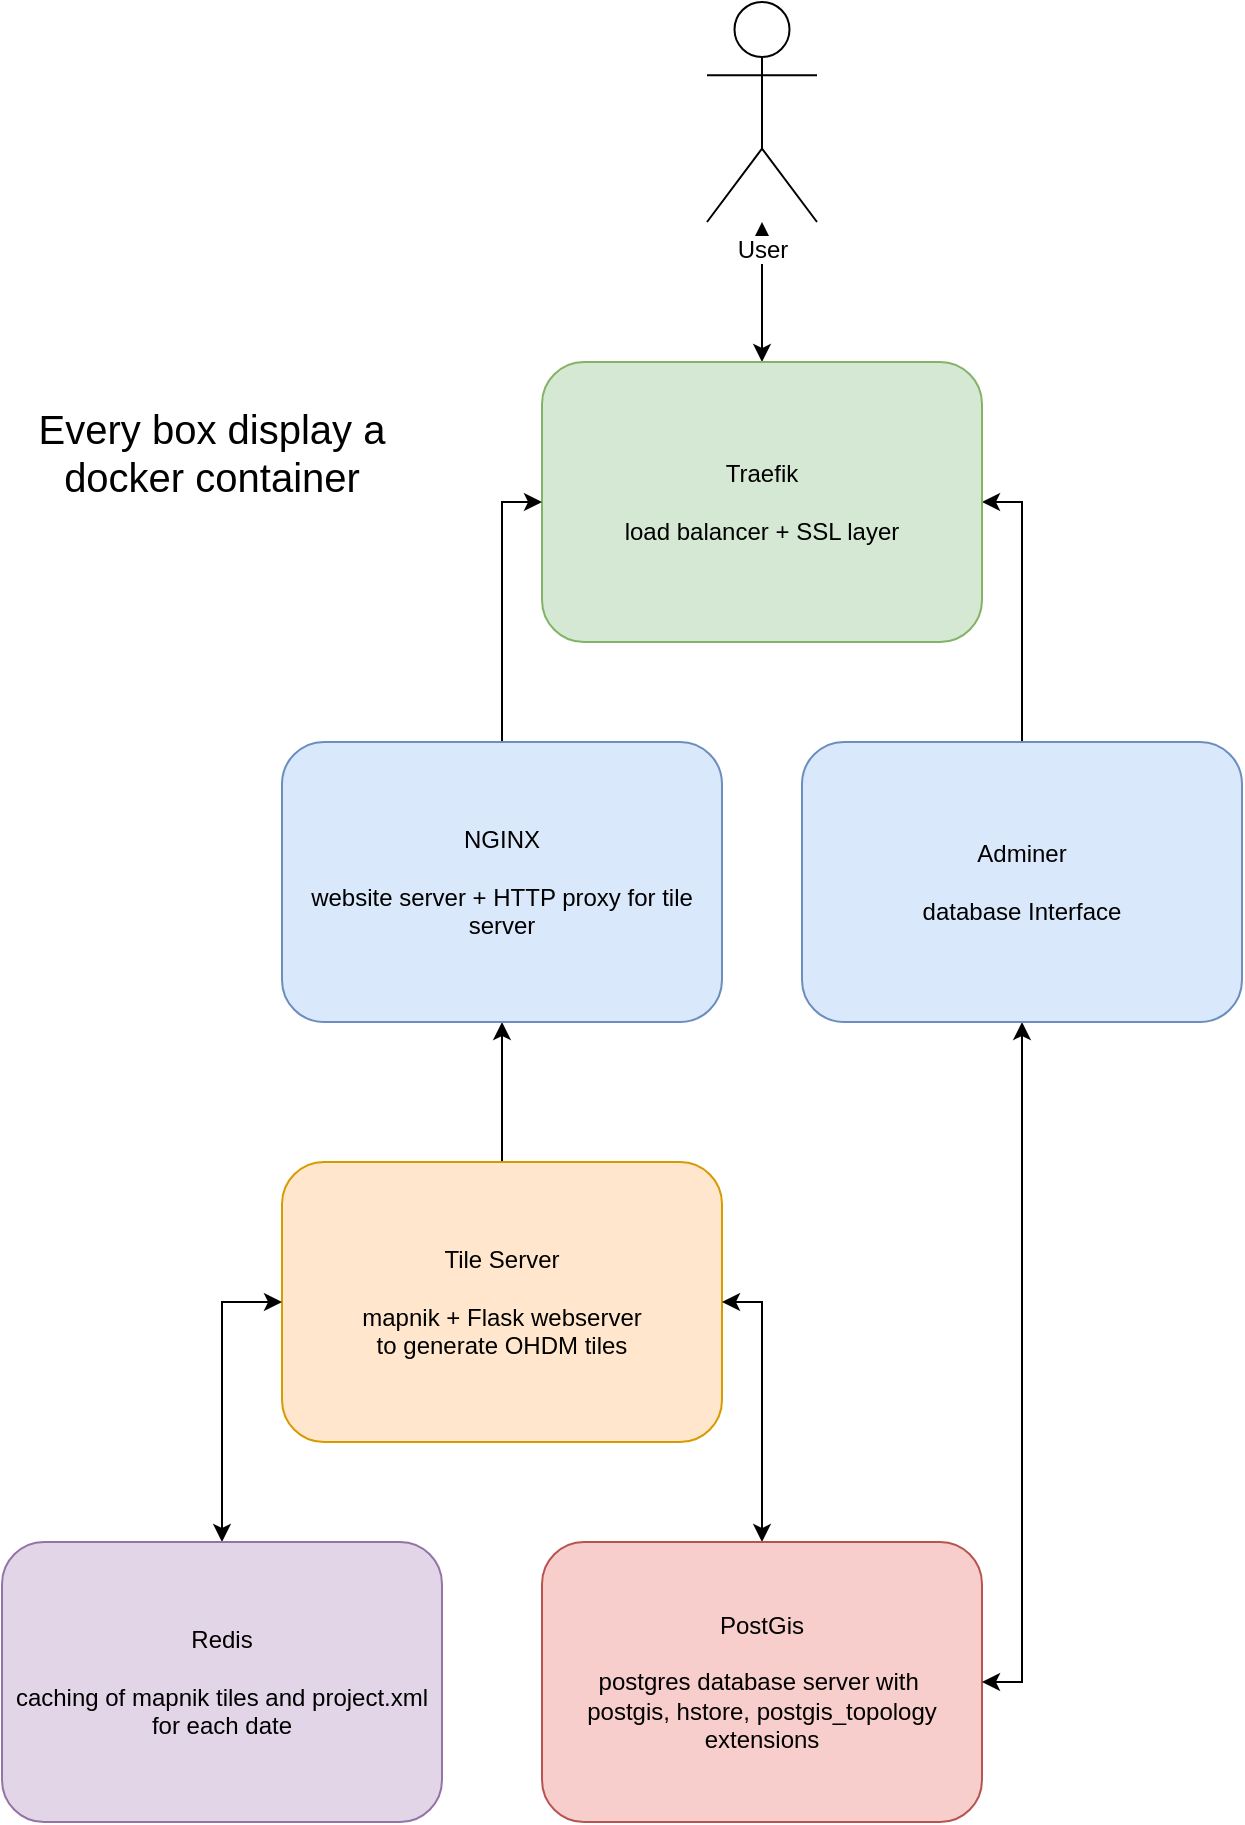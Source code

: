<mxfile version="10.7.3" type="device"><diagram id="b46ecxO6Ah7TJyFlPnQ3" name="Page-1"><mxGraphModel dx="918" dy="627" grid="1" gridSize="10" guides="1" tooltips="1" connect="1" arrows="1" fold="1" page="1" pageScale="1" pageWidth="827" pageHeight="1169" math="0" shadow="0"><root><mxCell id="0"/><mxCell id="1" parent="0"/><mxCell id="QmdIrAz1XZokFfuzaN5t-13" style="edgeStyle=orthogonalEdgeStyle;rounded=0;orthogonalLoop=1;jettySize=auto;html=1;entryX=0.5;entryY=1;entryDx=0;entryDy=0;" edge="1" parent="1" source="QmdIrAz1XZokFfuzaN5t-1" target="QmdIrAz1XZokFfuzaN5t-8"><mxGeometry relative="1" as="geometry"/></mxCell><mxCell id="QmdIrAz1XZokFfuzaN5t-1" value="Tile Server&lt;br&gt;&lt;br&gt;mapnik + Flask webserver&lt;br&gt;to generate OHDM tiles&lt;br&gt;" style="rounded=1;whiteSpace=wrap;html=1;fillColor=#ffe6cc;strokeColor=#d79b00;" vertex="1" parent="1"><mxGeometry x="160" y="810" width="220" height="140" as="geometry"/></mxCell><mxCell id="QmdIrAz1XZokFfuzaN5t-15" style="edgeStyle=orthogonalEdgeStyle;rounded=0;orthogonalLoop=1;jettySize=auto;html=1;entryX=1;entryY=0.5;entryDx=0;entryDy=0;startArrow=classic;startFill=1;" edge="1" parent="1" source="QmdIrAz1XZokFfuzaN5t-2" target="QmdIrAz1XZokFfuzaN5t-1"><mxGeometry relative="1" as="geometry"/></mxCell><mxCell id="QmdIrAz1XZokFfuzaN5t-2" value="PostGis&lt;br&gt;&lt;br&gt;postgres database server with&amp;nbsp;&lt;br&gt;postgis, hstore, postgis_topology extensions&lt;br&gt;" style="rounded=1;whiteSpace=wrap;html=1;fillColor=#f8cecc;strokeColor=#b85450;" vertex="1" parent="1"><mxGeometry x="290" y="1000" width="220" height="140" as="geometry"/></mxCell><mxCell id="QmdIrAz1XZokFfuzaN5t-14" style="edgeStyle=orthogonalEdgeStyle;rounded=0;orthogonalLoop=1;jettySize=auto;html=1;entryX=0;entryY=0.5;entryDx=0;entryDy=0;startArrow=classic;startFill=1;" edge="1" parent="1" source="QmdIrAz1XZokFfuzaN5t-3" target="QmdIrAz1XZokFfuzaN5t-1"><mxGeometry relative="1" as="geometry"/></mxCell><mxCell id="QmdIrAz1XZokFfuzaN5t-3" value="Redis&lt;br&gt;&lt;br&gt;caching of mapnik tiles and project.xml for each date&lt;br&gt;" style="rounded=1;whiteSpace=wrap;html=1;fillColor=#e1d5e7;strokeColor=#9673a6;" vertex="1" parent="1"><mxGeometry x="20" y="1000" width="220" height="140" as="geometry"/></mxCell><mxCell id="QmdIrAz1XZokFfuzaN5t-10" style="edgeStyle=orthogonalEdgeStyle;rounded=0;orthogonalLoop=1;jettySize=auto;html=1;entryX=1;entryY=0.5;entryDx=0;entryDy=0;" edge="1" parent="1" source="QmdIrAz1XZokFfuzaN5t-6" target="QmdIrAz1XZokFfuzaN5t-7"><mxGeometry relative="1" as="geometry"/></mxCell><mxCell id="QmdIrAz1XZokFfuzaN5t-16" style="edgeStyle=orthogonalEdgeStyle;rounded=0;orthogonalLoop=1;jettySize=auto;html=1;entryX=1;entryY=0.5;entryDx=0;entryDy=0;startArrow=classic;startFill=1;" edge="1" parent="1" source="QmdIrAz1XZokFfuzaN5t-6" target="QmdIrAz1XZokFfuzaN5t-2"><mxGeometry relative="1" as="geometry"/></mxCell><mxCell id="QmdIrAz1XZokFfuzaN5t-6" value="Adminer&lt;br&gt;&lt;br&gt;database Interface&lt;br&gt;" style="rounded=1;whiteSpace=wrap;html=1;fillColor=#dae8fc;strokeColor=#6c8ebf;" vertex="1" parent="1"><mxGeometry x="420" y="600" width="220" height="140" as="geometry"/></mxCell><mxCell id="QmdIrAz1XZokFfuzaN5t-17" style="edgeStyle=orthogonalEdgeStyle;rounded=0;orthogonalLoop=1;jettySize=auto;html=1;startArrow=classic;startFill=1;" edge="1" parent="1" source="QmdIrAz1XZokFfuzaN5t-7" target="QmdIrAz1XZokFfuzaN5t-11"><mxGeometry relative="1" as="geometry"/></mxCell><mxCell id="QmdIrAz1XZokFfuzaN5t-7" value="Traefik&lt;br&gt;&lt;br&gt;load balancer + SSL layer&lt;br&gt;" style="rounded=1;whiteSpace=wrap;html=1;fillColor=#d5e8d4;strokeColor=#82b366;" vertex="1" parent="1"><mxGeometry x="290" y="410" width="220" height="140" as="geometry"/></mxCell><mxCell id="QmdIrAz1XZokFfuzaN5t-9" style="edgeStyle=orthogonalEdgeStyle;rounded=0;orthogonalLoop=1;jettySize=auto;html=1;entryX=0;entryY=0.5;entryDx=0;entryDy=0;" edge="1" parent="1" source="QmdIrAz1XZokFfuzaN5t-8" target="QmdIrAz1XZokFfuzaN5t-7"><mxGeometry relative="1" as="geometry"/></mxCell><mxCell id="QmdIrAz1XZokFfuzaN5t-8" value="NGINX&lt;br&gt;&lt;br&gt;website server + HTTP proxy for tile server&lt;br&gt;" style="rounded=1;whiteSpace=wrap;html=1;fillColor=#dae8fc;strokeColor=#6c8ebf;" vertex="1" parent="1"><mxGeometry x="160" y="600" width="220" height="140" as="geometry"/></mxCell><mxCell id="QmdIrAz1XZokFfuzaN5t-11" value="User" style="shape=umlActor;verticalLabelPosition=bottom;labelBackgroundColor=#ffffff;verticalAlign=top;html=1;outlineConnect=0;" vertex="1" parent="1"><mxGeometry x="372.5" y="230" width="55" height="110" as="geometry"/></mxCell><mxCell id="QmdIrAz1XZokFfuzaN5t-18" value="&lt;font style=&quot;font-size: 20px&quot;&gt;Every box display a docker container&lt;/font&gt;" style="text;html=1;strokeColor=none;fillColor=none;align=center;verticalAlign=middle;whiteSpace=wrap;rounded=0;" vertex="1" parent="1"><mxGeometry x="20" y="430" width="210" height="50" as="geometry"/></mxCell></root></mxGraphModel></diagram></mxfile>
